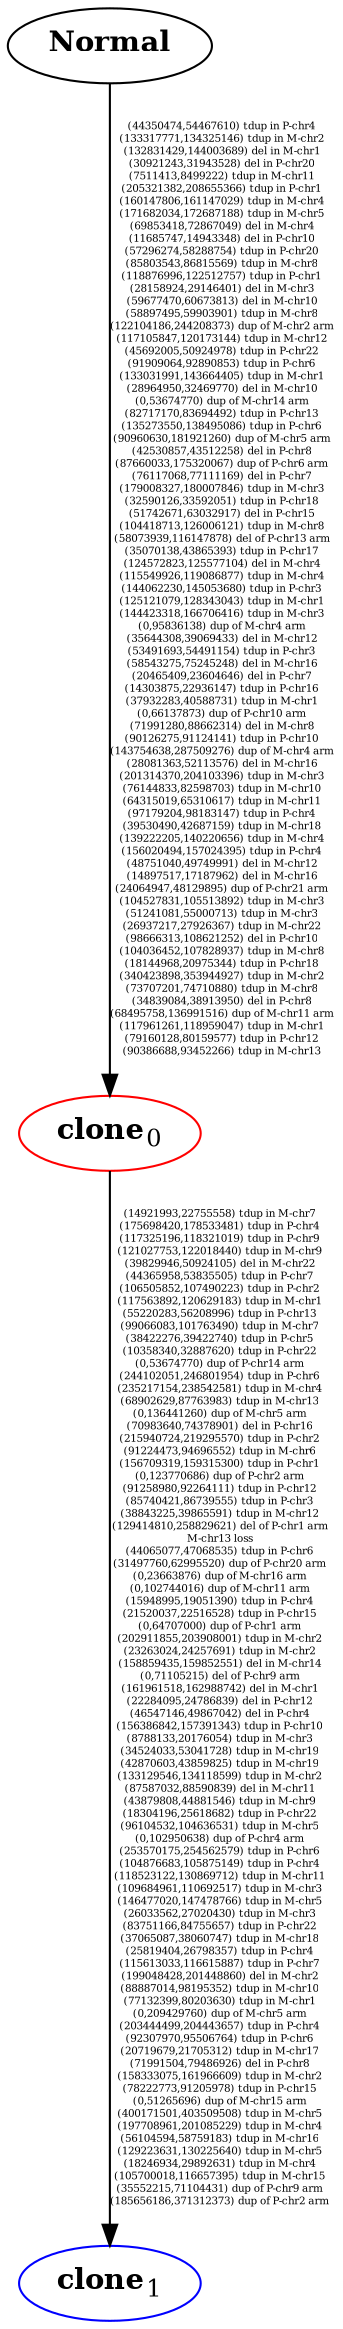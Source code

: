 digraph EvolutionaryCloneTree {
splines=true;
sep="+25,25";
overlap=scalexy;
nodesep=0.6;
	subgraph T {
		N[label=<<B>Normal</B>>,color=black]
		0[label=<<B>clone</B><SUB>0</SUB>>,color=red]
		1[label=<<B>clone</B><SUB>1</SUB>>,color=blue]
	{rank = same; 1}
	}
	N -> 0 [label="(44350474,54467610) tdup in P-chr4
(133317771,134325146) tdup in M-chr2
(132831429,144003689) del in M-chr1
(30921243,31943528) del in P-chr20
(7511413,8499222) tdup in M-chr11
(205321382,208655366) tdup in P-chr1
(160147806,161147029) tdup in M-chr4
(171682034,172687188) tdup in M-chr5
(69853418,72867049) del in M-chr4
(11685747,14943348) del in P-chr10
(57296274,58288754) tdup in P-chr20
(85803543,86815569) tdup in M-chr8
(118876996,122512757) tdup in P-chr1
(28158924,29146401) del in M-chr3
(59677470,60673813) del in M-chr10
(58897495,59903901) tdup in M-chr8
(122104186,244208373) dup of M-chr2 arm
(117105847,120173144) tdup in M-chr12
(45692005,50924978) tdup in P-chr22
(91909064,92890853) tdup in P-chr6
(133031991,143664405) tdup in M-chr1
(28964950,32469770) del in M-chr10
(0,53674770) dup of M-chr14 arm
(82717170,83694492) tdup in P-chr13
(135273550,138495086) tdup in P-chr6
(90960630,181921260) dup of M-chr5 arm
(42530857,43512258) del in P-chr8
(87660033,175320067) dup of P-chr6 arm
(76117068,77111169) del in P-chr7
(179008327,180007846) tdup in M-chr3
(32590126,33592051) tdup in P-chr18
(51742671,63032917) del in P-chr15
(104418713,126006121) tdup in M-chr8
(58073939,116147878) del of P-chr13 arm
(35070138,43865393) tdup in P-chr17
(124572823,125577104) del in M-chr4
(115549926,119086877) tdup in M-chr4
(144062230,145053680) tdup in P-chr3
(125121079,128343043) tdup in M-chr1
(144423318,166706416) tdup in M-chr3
(0,95836138) dup of M-chr4 arm
(35644308,39069433) del in M-chr12
(53491693,54491154) tdup in P-chr3
(58543275,75245248) del in M-chr16
(20465409,23604646) del in P-chr7
(14303875,22936147) tdup in P-chr16
(37932283,40588731) tdup in M-chr1
(0,66137873) dup of P-chr10 arm
(71991280,88662314) del in M-chr8
(90126275,91124141) tdup in P-chr10
(143754638,287509276) dup of M-chr4 arm
(28081363,52113576) del in M-chr16
(201314370,204103396) tdup in M-chr3
(76144833,82598703) tdup in M-chr10
(64315019,65310617) tdup in M-chr11
(97179204,98183147) tdup in P-chr4
(39530490,42687159) tdup in M-chr18
(139222205,140220656) tdup in M-chr4
(156020494,157024395) tdup in P-chr4
(48751040,49749991) del in M-chr12
(14897517,17187962) del in M-chr16
(24064947,48129895) dup of P-chr21 arm
(104527831,105513892) tdup in M-chr3
(51241081,55000713) tdup in M-chr3
(26937217,27926367) tdup in M-chr22
(98666313,108621252) del in P-chr10
(104036452,107828937) tdup in M-chr8
(18144968,20975344) tdup in P-chr18
(340423898,353944927) tdup in M-chr2
(73707201,74710880) tdup in M-chr8
(34839084,38913950) del in P-chr8
(68495758,136991516) dup of M-chr11 arm
(117961261,118959047) tdup in M-chr1
(79160128,80159577) tdup in P-chr12
(90386688,93452266) tdup in M-chr13", fontsize=5, fixedsize=true]
	0 -> 1 [label="(14921993,22755558) tdup in M-chr7
(175698420,178533481) tdup in P-chr4
(117325196,118321019) tdup in P-chr9
(121027753,122018440) tdup in M-chr9
(39829946,50924105) del in M-chr22
(44365958,53835505) tdup in P-chr7
(106505852,107490223) tdup in P-chr2
(117563892,120629183) tdup in M-chr1
(55220283,56208996) tdup in P-chr13
(99066083,101763490) tdup in M-chr7
(38422276,39422740) tdup in P-chr5
(10358340,32887620) tdup in P-chr22
(0,53674770) dup of P-chr14 arm
(244102051,246801954) tdup in P-chr6
(235217154,238542581) tdup in M-chr4
(68902629,87763983) tdup in M-chr13
(0,136441260) dup of M-chr5 arm
(70983640,74378901) del in P-chr16
(215940724,219295570) tdup in P-chr2
(91224473,94696552) tdup in M-chr6
(156709319,159315300) tdup in P-chr1
(0,123770686) dup of P-chr2 arm
(91258980,92264111) tdup in P-chr12
(85740421,86739555) tdup in P-chr3
(38843225,39865591) tdup in M-chr12
(129414810,258829621) del of P-chr1 arm
M-chr13 loss
(44065077,47068535) tdup in P-chr6
(31497760,62995520) dup of P-chr20 arm
(0,23663876) dup of M-chr16 arm
(0,102744016) dup of M-chr11 arm
(15948995,19051390) tdup in P-chr4
(21520037,22516528) tdup in P-chr15
(0,64707000) dup of P-chr1 arm
(202911855,203908001) tdup in M-chr2
(23263024,24257691) tdup in M-chr2
(158859435,159852551) del in M-chr14
(0,71105215) del of P-chr9 arm
(161961518,162988742) del in M-chr1
(22284095,24786839) del in P-chr12
(46547146,49867042) del in P-chr4
(156386842,157391343) tdup in P-chr10
(8788133,20176054) tdup in M-chr3
(34524033,53041728) tdup in M-chr19
(42870603,43859825) tdup in M-chr19
(133129546,134118599) tdup in M-chr2
(87587032,88590839) del in M-chr11
(43879808,44881546) tdup in M-chr9
(18304196,25618682) tdup in P-chr22
(96104532,104636531) tdup in M-chr5
(0,102950638) dup of P-chr4 arm
(253570175,254562579) tdup in P-chr6
(104876683,105875149) tdup in P-chr4
(118523122,130869712) tdup in M-chr11
(109684961,110692517) tdup in M-chr3
(146477020,147478766) tdup in M-chr5
(26033562,27020430) tdup in M-chr3
(83751166,84755657) tdup in P-chr22
(37065087,38060747) tdup in M-chr18
(25819404,26798357) tdup in P-chr4
(115613033,116615887) tdup in P-chr7
(199048428,201448860) del in M-chr2
(88887014,98195352) tdup in M-chr10
(77132399,80203630) tdup in M-chr1
(0,209429760) dup of M-chr5 arm
(203444499,204443657) tdup in P-chr4
(92307970,95506764) tdup in P-chr6
(20719679,21705312) tdup in M-chr17
(71991504,79486926) del in P-chr8
(158333075,161966609) tdup in M-chr2
(78222773,91205978) tdup in P-chr15
(0,51265696) dup of M-chr15 arm
(400171501,403509508) tdup in M-chr5
(197708961,201085229) tdup in M-chr4
(56104594,58759183) tdup in M-chr16
(129223631,130225640) tdup in M-chr5
(18246934,29892631) tdup in M-chr4
(105700018,116657395) tdup in M-chr15
(35552215,71104431) dup of P-chr9 arm
(185656186,371312373) dup of P-chr2 arm", fontsize=5, fixedsize=true]
}

